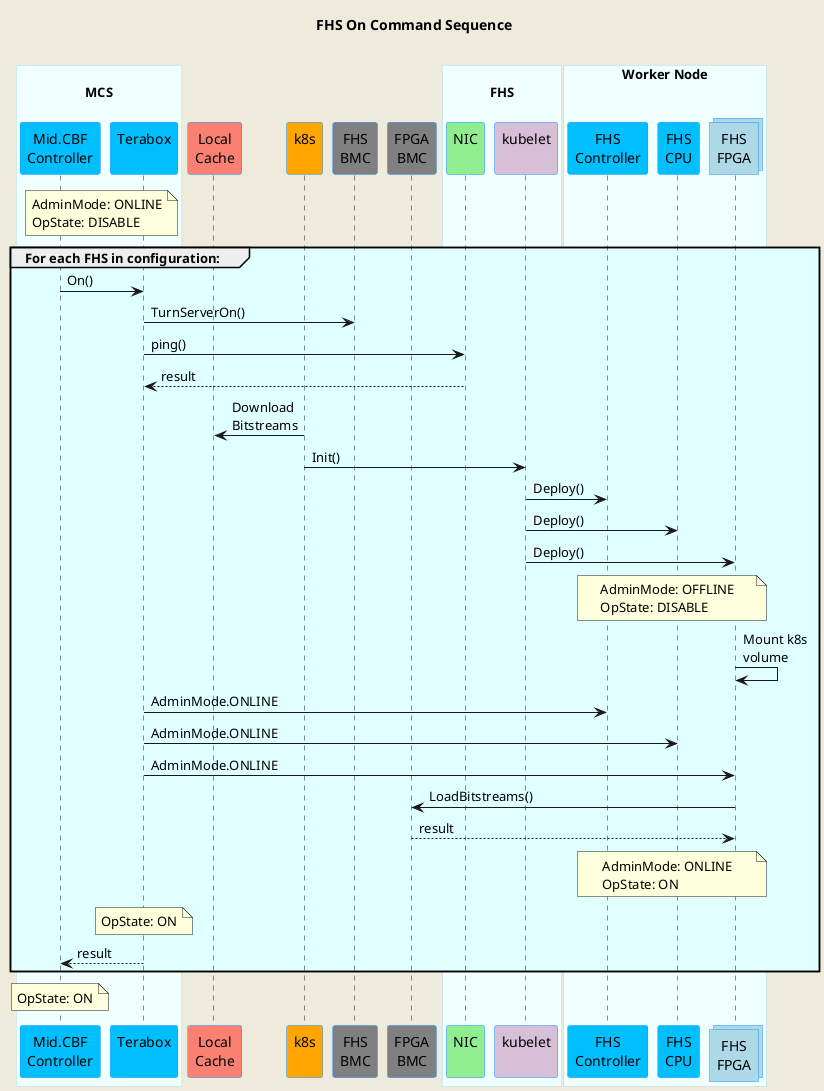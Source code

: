 @startuml
'https://plantuml.com/sequence-diagram
skinparam backgroundColor #EEEBDC
skinparam sequence {
ParticipantBorderColor DodgerBlue
ParticipantBackgroundColor DeepSkyBlue
ActorBorderColor DarkGreen
ActorBackgroundColor Green
BoxBorderColor LightBlue
BoxBackgroundColor #F0FFFF
}
skinparam collections {
  BackGroundColor LightBlue
  BorderColor DodgerBlue
}
skinparam database {
  BackgroundColor LightGreen
  BorderColor DarkGreen
}
title FHS On Command Sequence\n
box "\nMCS\n"
  participant "Mid.CBF\nController" as controller
  participant "Terabox\n" as fhs_tel
end box
participant "Local\nCache" as cache #Salmon
participant "k8s\n" as k8s #Orange
participant "FHS\nBMC" as fhs_bmc #Grey
participant "FPGA\nBMC" as fpga_bmc #Grey
box "\nFHS\n"
participant "NIC\n" as nic #LightGreen
participant "kubelet\n" as klet #Thistle
box "Worker Node"
participant "FHS\nController" as fhs_safety
participant "FHS\nCPU" as fhs_cpu
collections "FHS\nFPGA" as fhs_fpga
end box
end box

note over controller, fhs_tel   : AdminMode: ONLINE\nOpState: DISABLE

group #LightCyan For each FHS in configuration:
  controller    ->  fhs_tel       : On()
  
  fhs_tel       ->  fhs_bmc       : TurnServerOn()
  fhs_tel       ->  nic           : ping()
  nic           --> fhs_tel       : result
  k8s            ->  cache        : Download\nBitstreams
  k8s            ->  klet         : Init()
  klet           ->  fhs_safety   : Deploy()
  klet           ->  fhs_cpu      : Deploy()
  klet           ->  fhs_fpga     : Deploy()
  note over fhs_safety, fhs_fpga  : AdminMode: OFFLINE\nOpState: DISABLE
  fhs_fpga      ->  fhs_fpga      : Mount k8s\nvolume
  fhs_tel       ->  fhs_safety    : AdminMode.ONLINE
  fhs_tel       ->  fhs_cpu       : AdminMode.ONLINE
  fhs_tel       ->  fhs_fpga      : AdminMode.ONLINE
  fhs_fpga      ->  fpga_bmc      : LoadBitstreams()
  fpga_bmc      --> fhs_fpga      : result
  note over fhs_safety, fhs_fpga  : AdminMode: ONLINE\nOpState: ON
  note over fhs_tel               : OpState: ON
  fhs_tel       -->  controller   : result
end group

note over controller            : OpState: ON

@enduml